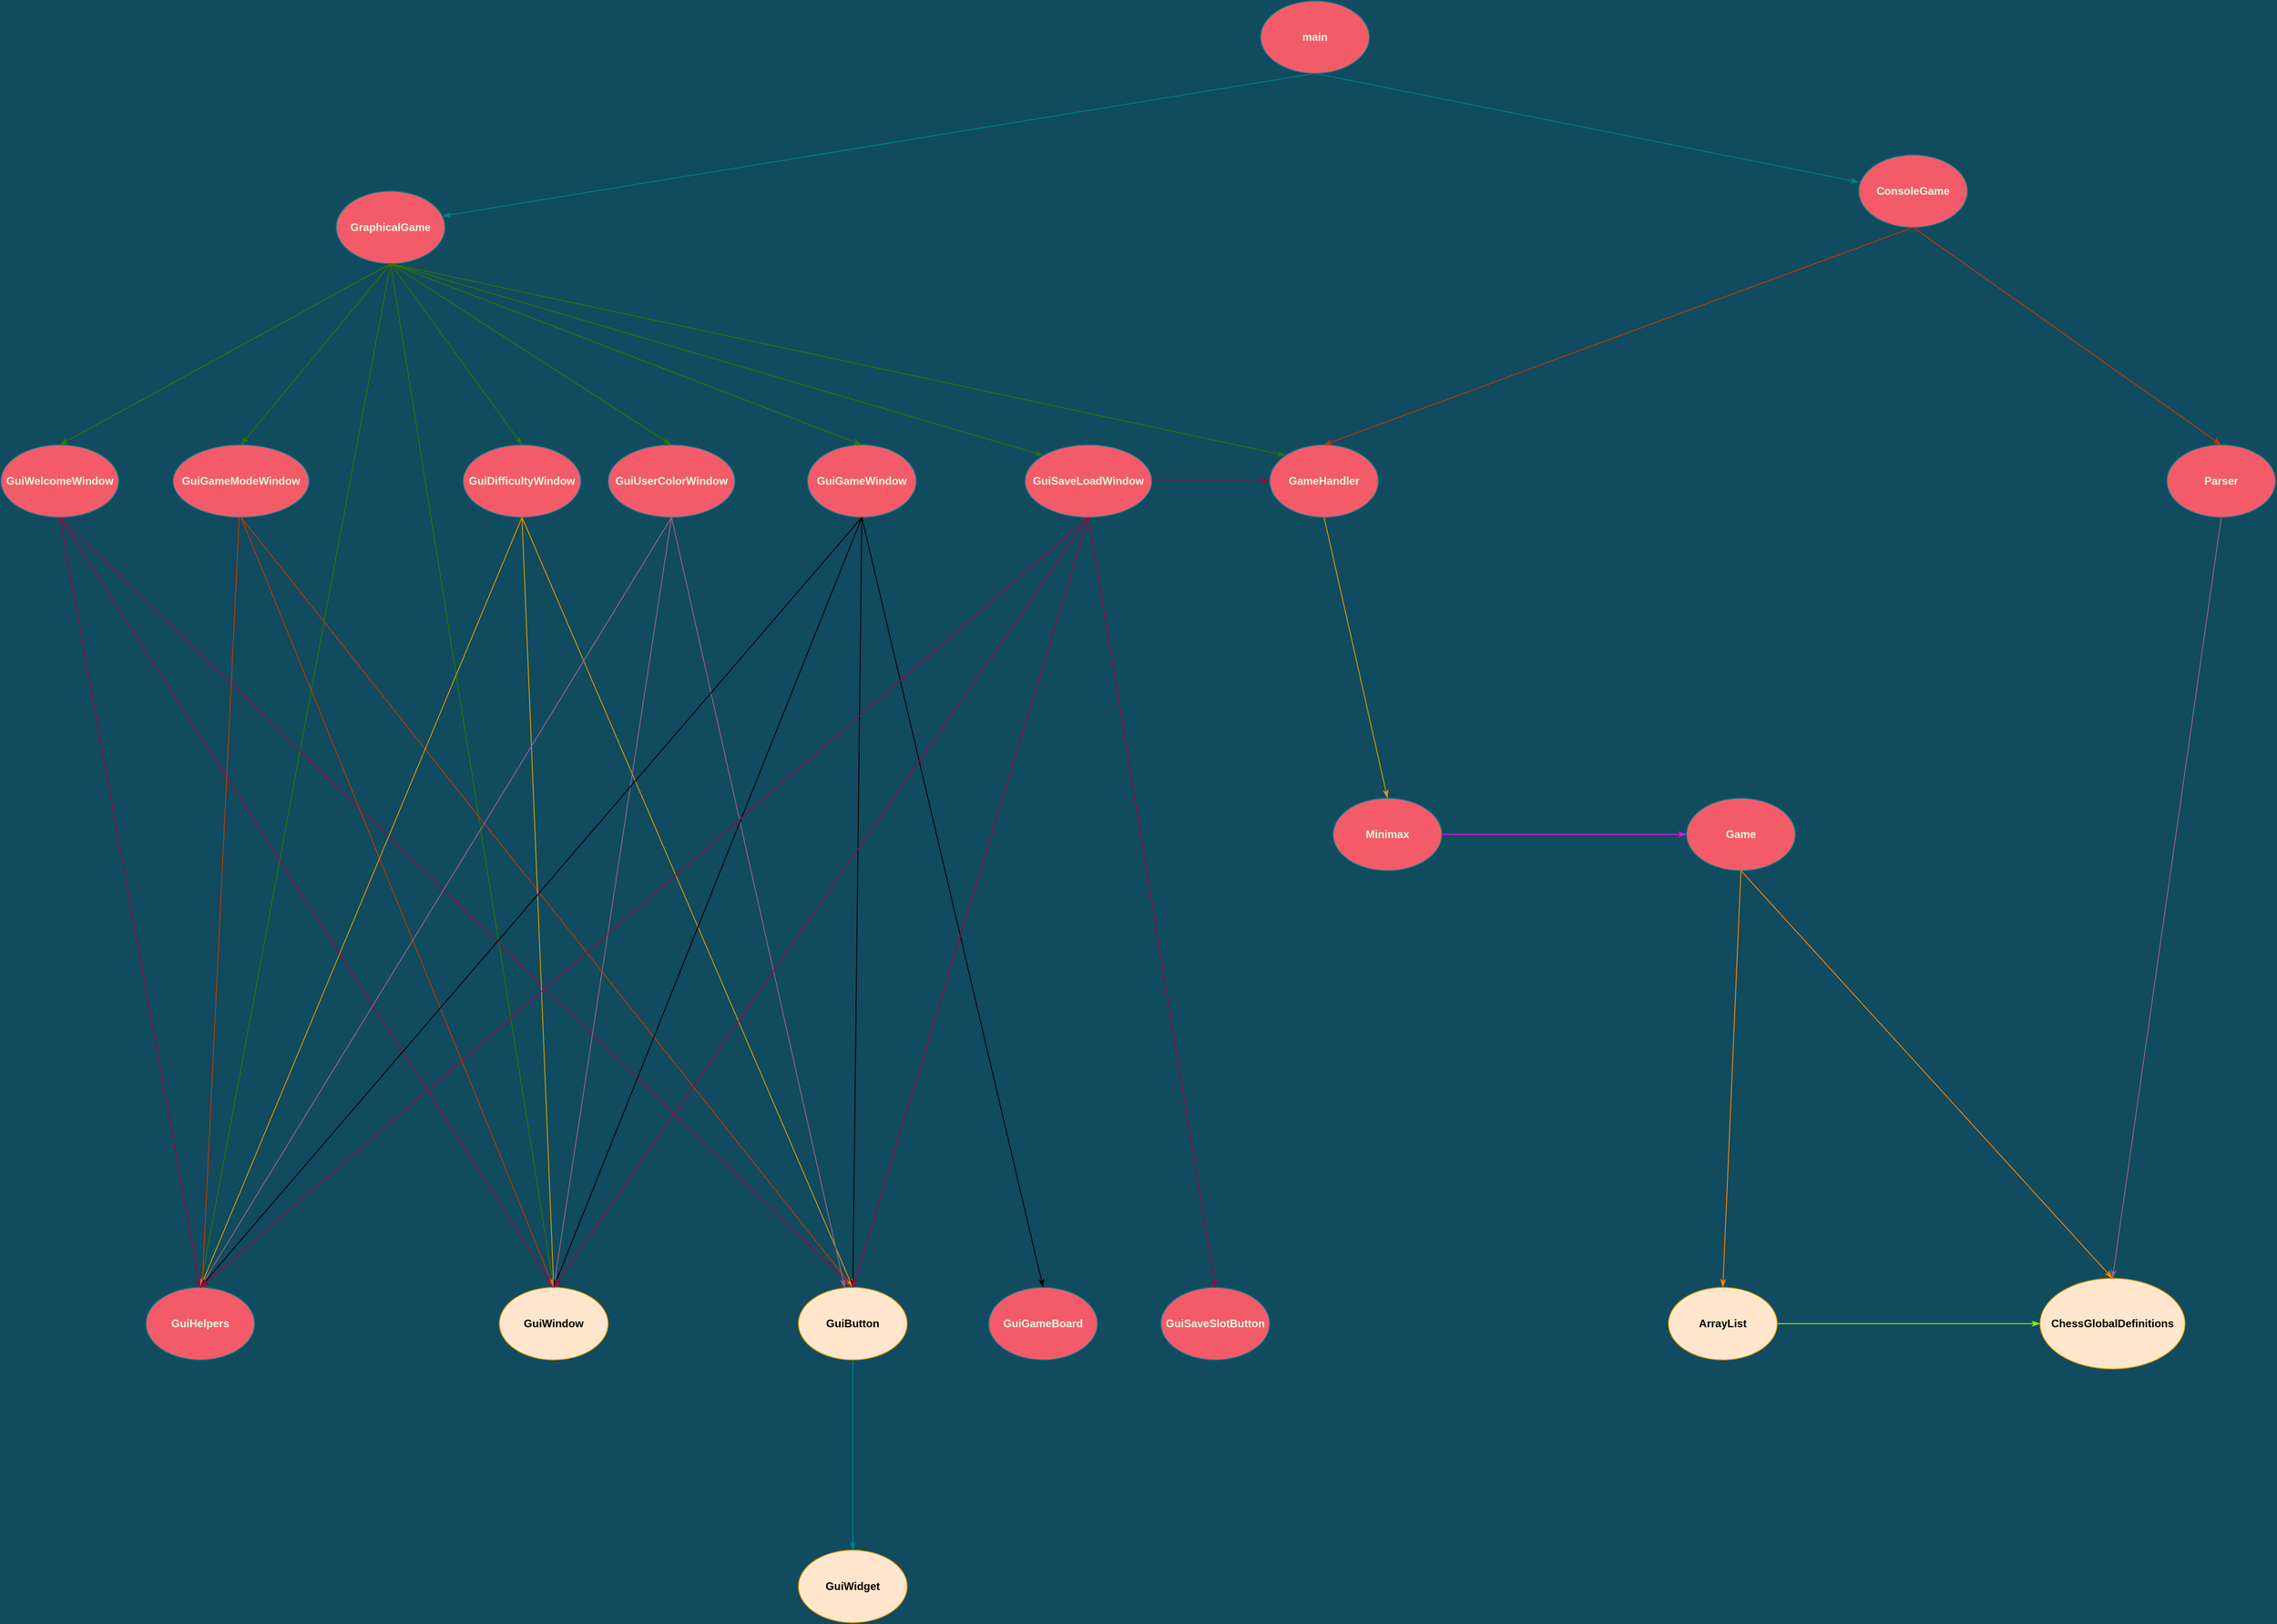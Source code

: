 <mxfile version="15.6.6" type="github">
  <diagram id="C5RBs43oDa-KdzZeNtuy" name="Page-1">
    <mxGraphModel dx="1422" dy="794" grid="1" gridSize="10" guides="1" tooltips="1" connect="1" arrows="1" fold="1" page="1" pageScale="1" pageWidth="3300" pageHeight="4681" background="#114B5F" math="0" shadow="0">
      <root>
        <mxCell id="WIyWlLk6GJQsqaUBKTNV-0" />
        <mxCell id="WIyWlLk6GJQsqaUBKTNV-1" parent="WIyWlLk6GJQsqaUBKTNV-0" />
        <mxCell id="X0Pu3LgBEjpvohQE28Oq-0" value="&lt;b&gt;main&lt;/b&gt;" style="ellipse;whiteSpace=wrap;html=1;fillColor=#F45B69;strokeColor=#028090;fontColor=#E4FDE1;sketch=0;shadow=0;direction=east;" parent="WIyWlLk6GJQsqaUBKTNV-1" vertex="1">
          <mxGeometry x="1620" y="1860" width="120" height="80" as="geometry" />
        </mxCell>
        <mxCell id="X0Pu3LgBEjpvohQE28Oq-2" value="&lt;b&gt;GraphicalGame&lt;/b&gt;" style="ellipse;whiteSpace=wrap;html=1;fillColor=#F45B69;strokeColor=#028090;fontColor=#E4FDE1;sketch=0;shadow=0;direction=east;" parent="WIyWlLk6GJQsqaUBKTNV-1" vertex="1">
          <mxGeometry x="600" y="2070" width="120" height="80" as="geometry" />
        </mxCell>
        <mxCell id="X0Pu3LgBEjpvohQE28Oq-3" value="&lt;b&gt;ConsoleGame&lt;/b&gt;" style="ellipse;whiteSpace=wrap;html=1;fillColor=#F45B69;strokeColor=#028090;fontColor=#E4FDE1;sketch=0;shadow=0;direction=east;" parent="WIyWlLk6GJQsqaUBKTNV-1" vertex="1">
          <mxGeometry x="2280" y="2030" width="120" height="80" as="geometry" />
        </mxCell>
        <mxCell id="X0Pu3LgBEjpvohQE28Oq-4" value="" style="endArrow=none;html=1;rounded=0;entryX=0.5;entryY=1;entryDx=0;entryDy=0;exitX=0;exitY=0.375;exitDx=0;exitDy=0;startArrow=classicThin;startFill=1;labelBackgroundColor=#114B5F;strokeColor=#028090;fontColor=#E4FDE1;sketch=0;shadow=0;exitPerimeter=0;" parent="WIyWlLk6GJQsqaUBKTNV-1" source="X0Pu3LgBEjpvohQE28Oq-3" target="X0Pu3LgBEjpvohQE28Oq-0" edge="1">
          <mxGeometry width="50" height="50" relative="1" as="geometry">
            <mxPoint x="1530" y="2010" as="sourcePoint" />
            <mxPoint x="1580" y="1960" as="targetPoint" />
          </mxGeometry>
        </mxCell>
        <mxCell id="X0Pu3LgBEjpvohQE28Oq-6" value="" style="endArrow=none;html=1;exitX=0.98;exitY=0.343;exitDx=0;exitDy=0;entryX=0.5;entryY=1;entryDx=0;entryDy=0;strokeColor=#028090;rounded=0;startArrow=classicThin;startFill=1;labelBackgroundColor=#114B5F;fontColor=#E4FDE1;sketch=0;shadow=0;exitPerimeter=0;targetPerimeterSpacing=0;" parent="WIyWlLk6GJQsqaUBKTNV-1" source="X0Pu3LgBEjpvohQE28Oq-2" target="X0Pu3LgBEjpvohQE28Oq-0" edge="1">
          <mxGeometry width="50" height="50" relative="1" as="geometry">
            <mxPoint x="1740" y="2020" as="sourcePoint" />
            <mxPoint x="1790" y="1970" as="targetPoint" />
          </mxGeometry>
        </mxCell>
        <mxCell id="X0Pu3LgBEjpvohQE28Oq-9" value="&lt;b&gt;GuiGameModeWindow&lt;/b&gt;" style="ellipse;whiteSpace=wrap;html=1;fillColor=#F45B69;strokeColor=#028090;fontColor=#E4FDE1;sketch=0;shadow=0;direction=east;" parent="WIyWlLk6GJQsqaUBKTNV-1" vertex="1">
          <mxGeometry x="420" y="2350" width="150" height="80" as="geometry" />
        </mxCell>
        <mxCell id="X0Pu3LgBEjpvohQE28Oq-10" value="&lt;b&gt;GuiWelcomeWindow&lt;/b&gt;" style="ellipse;whiteSpace=wrap;html=1;fillColor=#F45B69;strokeColor=#028090;fontColor=#E4FDE1;sketch=0;shadow=0;direction=east;" parent="WIyWlLk6GJQsqaUBKTNV-1" vertex="1">
          <mxGeometry x="230" y="2350" width="130" height="80" as="geometry" />
        </mxCell>
        <mxCell id="X0Pu3LgBEjpvohQE28Oq-11" value="&lt;b&gt;GuiWindow&lt;/b&gt;" style="ellipse;whiteSpace=wrap;html=1;fillColor=#ffe6cc;strokeColor=#d79b00;sketch=0;shadow=0;direction=east;fontColor=default;" parent="WIyWlLk6GJQsqaUBKTNV-1" vertex="1">
          <mxGeometry x="780" y="3280" width="120" height="80" as="geometry" />
        </mxCell>
        <mxCell id="X0Pu3LgBEjpvohQE28Oq-12" value="&lt;b&gt;GuiHelpers&lt;/b&gt;" style="ellipse;whiteSpace=wrap;html=1;fillColor=#F45B69;strokeColor=#028090;fontColor=#E4FDE1;flipH=0;flipV=1;sketch=0;shadow=0;direction=east;" parent="WIyWlLk6GJQsqaUBKTNV-1" vertex="1">
          <mxGeometry x="390" y="3280" width="120" height="80" as="geometry" />
        </mxCell>
        <mxCell id="X0Pu3LgBEjpvohQE28Oq-13" value="&lt;b&gt;GuiSaveLoadWindow&lt;/b&gt;" style="ellipse;whiteSpace=wrap;html=1;fillColor=#F45B69;strokeColor=#028090;fontColor=#E4FDE1;sketch=0;shadow=0;direction=east;" parent="WIyWlLk6GJQsqaUBKTNV-1" vertex="1">
          <mxGeometry x="1360" y="2350" width="140" height="80" as="geometry" />
        </mxCell>
        <mxCell id="X0Pu3LgBEjpvohQE28Oq-14" value="&lt;b&gt;GuiGameWindow&lt;/b&gt;" style="ellipse;whiteSpace=wrap;html=1;fillColor=#F45B69;strokeColor=#028090;fontColor=#E4FDE1;sketch=0;shadow=0;direction=east;" parent="WIyWlLk6GJQsqaUBKTNV-1" vertex="1">
          <mxGeometry x="1120" y="2350" width="120" height="80" as="geometry" />
        </mxCell>
        <mxCell id="X0Pu3LgBEjpvohQE28Oq-15" value="&lt;b&gt;GuiUserColorWindow&lt;/b&gt;" style="ellipse;whiteSpace=wrap;html=1;fillColor=#F45B69;strokeColor=#028090;fontColor=#E4FDE1;sketch=0;shadow=0;direction=east;" parent="WIyWlLk6GJQsqaUBKTNV-1" vertex="1">
          <mxGeometry x="900" y="2350" width="140" height="80" as="geometry" />
        </mxCell>
        <mxCell id="X0Pu3LgBEjpvohQE28Oq-16" value="&lt;b&gt;GuiDifficultyWindow&lt;/b&gt;" style="ellipse;whiteSpace=wrap;html=1;fillColor=#F45B69;strokeColor=#028090;fontColor=#E4FDE1;sketch=0;shadow=0;direction=east;" parent="WIyWlLk6GJQsqaUBKTNV-1" vertex="1">
          <mxGeometry x="740" y="2350" width="130" height="80" as="geometry" />
        </mxCell>
        <mxCell id="X0Pu3LgBEjpvohQE28Oq-17" value="" style="endArrow=classicThin;html=1;rounded=0;exitX=0.5;exitY=1;exitDx=0;exitDy=0;entryX=0.5;entryY=0;entryDx=0;entryDy=0;startArrow=none;startFill=0;endFill=1;labelBackgroundColor=#114B5F;strokeColor=#2D7600;fontColor=#E4FDE1;fillColor=#60a917;sketch=0;shadow=0;" parent="WIyWlLk6GJQsqaUBKTNV-1" source="X0Pu3LgBEjpvohQE28Oq-2" target="X0Pu3LgBEjpvohQE28Oq-12" edge="1">
          <mxGeometry width="50" height="50" relative="1" as="geometry">
            <mxPoint x="558.784" y="2391.716" as="sourcePoint" />
            <mxPoint x="161.21" y="2320" as="targetPoint" />
          </mxGeometry>
        </mxCell>
        <mxCell id="X0Pu3LgBEjpvohQE28Oq-18" value="" style="endArrow=classicThin;html=1;rounded=0;exitX=0.5;exitY=1;exitDx=0;exitDy=0;entryX=0.5;entryY=0;entryDx=0;entryDy=0;endFill=1;labelBackgroundColor=#114B5F;strokeColor=#2D7600;fontColor=#E4FDE1;fillColor=#60a917;sketch=0;shadow=0;" parent="WIyWlLk6GJQsqaUBKTNV-1" source="X0Pu3LgBEjpvohQE28Oq-2" target="X0Pu3LgBEjpvohQE28Oq-11" edge="1">
          <mxGeometry width="50" height="50" relative="1" as="geometry">
            <mxPoint x="620" y="2140" as="sourcePoint" />
            <mxPoint x="170" y="2580" as="targetPoint" />
          </mxGeometry>
        </mxCell>
        <mxCell id="X0Pu3LgBEjpvohQE28Oq-19" value="" style="endArrow=classicThin;html=1;rounded=0;entryX=0.5;entryY=0;entryDx=0;entryDy=0;endFill=1;labelBackgroundColor=#114B5F;strokeColor=#2D7600;fontColor=#E4FDE1;fillColor=#60a917;sketch=0;shadow=0;exitX=0.5;exitY=0;exitDx=0;exitDy=0;" parent="WIyWlLk6GJQsqaUBKTNV-1" target="X0Pu3LgBEjpvohQE28Oq-10" edge="1">
          <mxGeometry width="50" height="50" relative="1" as="geometry">
            <mxPoint x="660" y="2150" as="sourcePoint" />
            <mxPoint x="470" y="2580" as="targetPoint" />
          </mxGeometry>
        </mxCell>
        <mxCell id="X0Pu3LgBEjpvohQE28Oq-20" value="" style="endArrow=classicThin;html=1;rounded=0;exitX=0.5;exitY=1;exitDx=0;exitDy=0;entryX=0.5;entryY=0;entryDx=0;entryDy=0;endFill=1;labelBackgroundColor=#114B5F;strokeColor=#2D7600;fontColor=#E4FDE1;fillColor=#60a917;sketch=0;shadow=0;" parent="WIyWlLk6GJQsqaUBKTNV-1" source="X0Pu3LgBEjpvohQE28Oq-2" target="X0Pu3LgBEjpvohQE28Oq-9" edge="1">
          <mxGeometry width="50" height="50" relative="1" as="geometry">
            <mxPoint x="850" y="2120" as="sourcePoint" />
            <mxPoint x="750" y="2530" as="targetPoint" />
          </mxGeometry>
        </mxCell>
        <mxCell id="X0Pu3LgBEjpvohQE28Oq-21" value="" style="endArrow=classicThin;html=1;rounded=0;exitX=0.5;exitY=1;exitDx=0;exitDy=0;entryX=0.5;entryY=0;entryDx=0;entryDy=0;endFill=1;labelBackgroundColor=#114B5F;strokeColor=#2D7600;fontColor=#E4FDE1;fillColor=#60a917;sketch=0;shadow=0;" parent="WIyWlLk6GJQsqaUBKTNV-1" source="X0Pu3LgBEjpvohQE28Oq-2" target="X0Pu3LgBEjpvohQE28Oq-16" edge="1">
          <mxGeometry width="50" height="50" relative="1" as="geometry">
            <mxPoint x="799.996" y="2138.284" as="sourcePoint" />
            <mxPoint x="837.57" y="2550" as="targetPoint" />
          </mxGeometry>
        </mxCell>
        <mxCell id="X0Pu3LgBEjpvohQE28Oq-22" value="" style="endArrow=classicThin;html=1;rounded=0;exitX=0.5;exitY=1;exitDx=0;exitDy=0;entryX=0.5;entryY=0;entryDx=0;entryDy=0;endFill=1;labelBackgroundColor=#114B5F;strokeColor=#2D7600;fontColor=#E4FDE1;fillColor=#60a917;sketch=0;shadow=0;" parent="WIyWlLk6GJQsqaUBKTNV-1" source="X0Pu3LgBEjpvohQE28Oq-2" target="X0Pu3LgBEjpvohQE28Oq-15" edge="1">
          <mxGeometry width="50" height="50" relative="1" as="geometry">
            <mxPoint x="850" y="2100" as="sourcePoint" />
            <mxPoint x="1050.0" y="2540" as="targetPoint" />
          </mxGeometry>
        </mxCell>
        <mxCell id="X0Pu3LgBEjpvohQE28Oq-24" value="&lt;b&gt;GameHandler&lt;/b&gt;" style="ellipse;whiteSpace=wrap;html=1;fillColor=#F45B69;strokeColor=#028090;fontColor=#E4FDE1;sketch=0;shadow=0;direction=east;" parent="WIyWlLk6GJQsqaUBKTNV-1" vertex="1">
          <mxGeometry x="1630" y="2350" width="120" height="80" as="geometry" />
        </mxCell>
        <mxCell id="X0Pu3LgBEjpvohQE28Oq-25" value="" style="endArrow=classicThin;html=1;rounded=0;exitX=0.5;exitY=1;exitDx=0;exitDy=0;entryX=0.5;entryY=0;entryDx=0;entryDy=0;endFill=1;labelBackgroundColor=#114B5F;strokeColor=#2D7600;fontColor=#E4FDE1;fillColor=#60a917;sketch=0;shadow=0;" parent="WIyWlLk6GJQsqaUBKTNV-1" source="X0Pu3LgBEjpvohQE28Oq-2" target="X0Pu3LgBEjpvohQE28Oq-14" edge="1">
          <mxGeometry width="50" height="50" relative="1" as="geometry">
            <mxPoint x="830" y="2080" as="sourcePoint" />
            <mxPoint x="1210" y="2520" as="targetPoint" />
          </mxGeometry>
        </mxCell>
        <mxCell id="X0Pu3LgBEjpvohQE28Oq-26" value="" style="endArrow=classicThin;html=1;rounded=0;exitX=0.5;exitY=1;exitDx=0;exitDy=0;entryX=0;entryY=0;entryDx=0;entryDy=0;endFill=1;labelBackgroundColor=#114B5F;strokeColor=#2D7600;fontColor=#E4FDE1;fillColor=#60a917;sketch=0;shadow=0;" parent="WIyWlLk6GJQsqaUBKTNV-1" source="X0Pu3LgBEjpvohQE28Oq-2" target="X0Pu3LgBEjpvohQE28Oq-13" edge="1">
          <mxGeometry width="50" height="50" relative="1" as="geometry">
            <mxPoint x="960" y="2070" as="sourcePoint" />
            <mxPoint x="1340" y="2510" as="targetPoint" />
          </mxGeometry>
        </mxCell>
        <mxCell id="X0Pu3LgBEjpvohQE28Oq-27" value="" style="endArrow=classicThin;html=1;rounded=0;exitX=0.5;exitY=1;exitDx=0;exitDy=0;entryX=0;entryY=0;entryDx=0;entryDy=0;endFill=1;labelBackgroundColor=#114B5F;strokeColor=#2D7600;fontColor=#E4FDE1;fillColor=#60a917;sketch=0;shadow=0;" parent="WIyWlLk6GJQsqaUBKTNV-1" source="X0Pu3LgBEjpvohQE28Oq-2" target="X0Pu3LgBEjpvohQE28Oq-24" edge="1">
          <mxGeometry width="50" height="50" relative="1" as="geometry">
            <mxPoint x="1170" y="1990" as="sourcePoint" />
            <mxPoint x="1550" y="2430" as="targetPoint" />
          </mxGeometry>
        </mxCell>
        <mxCell id="X0Pu3LgBEjpvohQE28Oq-31" value="" style="endArrow=classicThin;html=1;rounded=0;exitX=0.5;exitY=1;exitDx=0;exitDy=0;entryX=0.5;entryY=0;entryDx=0;entryDy=0;endFill=1;labelBackgroundColor=#114B5F;strokeColor=#A50040;fontColor=#E4FDE1;fillColor=#d80073;sketch=0;shadow=0;" parent="WIyWlLk6GJQsqaUBKTNV-1" source="X0Pu3LgBEjpvohQE28Oq-10" target="X0Pu3LgBEjpvohQE28Oq-11" edge="1">
          <mxGeometry width="50" height="50" relative="1" as="geometry">
            <mxPoint x="635" y="2270" as="sourcePoint" />
            <mxPoint x="300" y="2360" as="targetPoint" />
          </mxGeometry>
        </mxCell>
        <mxCell id="X0Pu3LgBEjpvohQE28Oq-32" value="" style="endArrow=classicThin;html=1;rounded=0;exitX=0.5;exitY=1;exitDx=0;exitDy=0;endFill=1;labelBackgroundColor=#114B5F;strokeColor=#A50040;fontColor=#E4FDE1;fillColor=#d80073;entryX=0.5;entryY=0;entryDx=0;entryDy=0;sketch=0;shadow=0;" parent="WIyWlLk6GJQsqaUBKTNV-1" source="X0Pu3LgBEjpvohQE28Oq-10" target="X0Pu3LgBEjpvohQE28Oq-12" edge="1">
          <mxGeometry width="50" height="50" relative="1" as="geometry">
            <mxPoint x="425" y="2330" as="sourcePoint" />
            <mxPoint x="410" y="3150" as="targetPoint" />
          </mxGeometry>
        </mxCell>
        <mxCell id="X0Pu3LgBEjpvohQE28Oq-33" value="&lt;b&gt;GuiButton&lt;/b&gt;" style="ellipse;whiteSpace=wrap;html=1;fillColor=#ffe6cc;strokeColor=#d79b00;sketch=0;shadow=0;direction=east;fontColor=default;" parent="WIyWlLk6GJQsqaUBKTNV-1" vertex="1">
          <mxGeometry x="1110" y="3280" width="120" height="80" as="geometry" />
        </mxCell>
        <mxCell id="X0Pu3LgBEjpvohQE28Oq-34" value="" style="endArrow=classicThin;html=1;rounded=0;exitX=0.5;exitY=1;exitDx=0;exitDy=0;entryX=0.5;entryY=0;entryDx=0;entryDy=0;endFill=1;labelBackgroundColor=#114B5F;strokeColor=#A50040;fontColor=#E4FDE1;fillColor=#d80073;sketch=0;shadow=0;" parent="WIyWlLk6GJQsqaUBKTNV-1" source="X0Pu3LgBEjpvohQE28Oq-10" target="X0Pu3LgBEjpvohQE28Oq-33" edge="1">
          <mxGeometry width="50" height="50" relative="1" as="geometry">
            <mxPoint x="184" y="2258.28" as="sourcePoint" />
            <mxPoint x="216.574" y="2549.996" as="targetPoint" />
          </mxGeometry>
        </mxCell>
        <mxCell id="X0Pu3LgBEjpvohQE28Oq-35" value="&lt;b&gt;GuiWidget&lt;/b&gt;" style="ellipse;whiteSpace=wrap;html=1;fillColor=#ffe6cc;strokeColor=#d79b00;sketch=0;shadow=0;direction=east;fontColor=default;" parent="WIyWlLk6GJQsqaUBKTNV-1" vertex="1">
          <mxGeometry x="1110" y="3570" width="120" height="80" as="geometry" />
        </mxCell>
        <mxCell id="X0Pu3LgBEjpvohQE28Oq-36" value="" style="endArrow=classicThin;html=1;rounded=0;endFill=1;entryX=0.5;entryY=0;entryDx=0;entryDy=0;labelBackgroundColor=#114B5F;strokeColor=#028090;fontColor=#E4FDE1;exitX=0.5;exitY=1;exitDx=0;exitDy=0;sketch=0;shadow=0;" parent="WIyWlLk6GJQsqaUBKTNV-1" source="X0Pu3LgBEjpvohQE28Oq-33" target="X0Pu3LgBEjpvohQE28Oq-35" edge="1">
          <mxGeometry width="50" height="50" relative="1" as="geometry">
            <mxPoint x="1070" y="3060" as="sourcePoint" />
            <mxPoint x="260" y="2940" as="targetPoint" />
          </mxGeometry>
        </mxCell>
        <mxCell id="X0Pu3LgBEjpvohQE28Oq-37" value="" style="endArrow=classicThin;html=1;rounded=0;exitX=0.5;exitY=1;exitDx=0;exitDy=0;entryX=0.5;entryY=0;entryDx=0;entryDy=0;endFill=1;labelBackgroundColor=#114B5F;strokeColor=#C73500;fontColor=#E4FDE1;fillColor=#fa6800;sketch=0;shadow=0;" parent="WIyWlLk6GJQsqaUBKTNV-1" source="X0Pu3LgBEjpvohQE28Oq-9" target="X0Pu3LgBEjpvohQE28Oq-33" edge="1">
          <mxGeometry width="50" height="50" relative="1" as="geometry">
            <mxPoint x="320.858" y="2278.348" as="sourcePoint" />
            <mxPoint x="597.574" y="2851.716" as="targetPoint" />
          </mxGeometry>
        </mxCell>
        <mxCell id="X0Pu3LgBEjpvohQE28Oq-38" value="" style="endArrow=classicThin;html=1;rounded=0;endFill=1;labelBackgroundColor=#114B5F;strokeColor=#C73500;fontColor=#E4FDE1;fillColor=#fa6800;sketch=0;shadow=0;" parent="WIyWlLk6GJQsqaUBKTNV-1" source="X0Pu3LgBEjpvohQE28Oq-9" target="X0Pu3LgBEjpvohQE28Oq-12" edge="1">
          <mxGeometry width="50" height="50" relative="1" as="geometry">
            <mxPoint x="489.852" y="2320.001" as="sourcePoint" />
            <mxPoint x="239.996" y="2613.266" as="targetPoint" />
          </mxGeometry>
        </mxCell>
        <mxCell id="X0Pu3LgBEjpvohQE28Oq-39" value="" style="endArrow=classicThin;html=1;rounded=0;exitX=0.5;exitY=1;exitDx=0;exitDy=0;entryX=0.5;entryY=0;entryDx=0;entryDy=0;endFill=1;labelBackgroundColor=#114B5F;strokeColor=#C73500;fontColor=#E4FDE1;fillColor=#fa6800;sketch=0;shadow=0;" parent="WIyWlLk6GJQsqaUBKTNV-1" source="X0Pu3LgBEjpvohQE28Oq-9" target="X0Pu3LgBEjpvohQE28Oq-11" edge="1">
          <mxGeometry width="50" height="50" relative="1" as="geometry">
            <mxPoint x="599.852" y="2290.001" as="sourcePoint" />
            <mxPoint x="349.996" y="2583.266" as="targetPoint" />
          </mxGeometry>
        </mxCell>
        <mxCell id="X0Pu3LgBEjpvohQE28Oq-40" value="" style="endArrow=classicThin;html=1;rounded=0;exitX=0.5;exitY=1;exitDx=0;exitDy=0;entryX=0.5;entryY=0;entryDx=0;entryDy=0;endFill=1;labelBackgroundColor=#114B5F;strokeColor=#d79b00;fontColor=#E4FDE1;fillColor=#ffcd28;gradientColor=#ffa500;sketch=0;shadow=0;" parent="WIyWlLk6GJQsqaUBKTNV-1" source="X0Pu3LgBEjpvohQE28Oq-16" target="X0Pu3LgBEjpvohQE28Oq-33" edge="1">
          <mxGeometry width="50" height="50" relative="1" as="geometry">
            <mxPoint x="810" y="2490" as="sourcePoint" />
            <mxPoint x="965" y="2930" as="targetPoint" />
          </mxGeometry>
        </mxCell>
        <mxCell id="X0Pu3LgBEjpvohQE28Oq-41" value="" style="endArrow=classicThin;html=1;rounded=0;exitX=0.5;exitY=1;exitDx=0;exitDy=0;entryX=0.5;entryY=0;entryDx=0;entryDy=0;endFill=1;labelBackgroundColor=#114B5F;strokeColor=#d79b00;fontColor=#E4FDE1;fillColor=#ffcd28;gradientColor=#ffa500;sketch=0;shadow=0;" parent="WIyWlLk6GJQsqaUBKTNV-1" source="X0Pu3LgBEjpvohQE28Oq-16" target="X0Pu3LgBEjpvohQE28Oq-12" edge="1">
          <mxGeometry width="50" height="50" relative="1" as="geometry">
            <mxPoint x="769.293" y="2428.44" as="sourcePoint" />
            <mxPoint x="202.426" y="2571.716" as="targetPoint" />
          </mxGeometry>
        </mxCell>
        <mxCell id="X0Pu3LgBEjpvohQE28Oq-42" value="" style="endArrow=classicThin;html=1;rounded=0;exitX=0.5;exitY=1;exitDx=0;exitDy=0;entryX=0.5;entryY=0;entryDx=0;entryDy=0;endFill=1;labelBackgroundColor=#114B5F;strokeColor=#d79b00;fontColor=#E4FDE1;fillColor=#ffcd28;gradientColor=#ffa500;sketch=0;shadow=0;" parent="WIyWlLk6GJQsqaUBKTNV-1" source="X0Pu3LgBEjpvohQE28Oq-16" target="X0Pu3LgBEjpvohQE28Oq-11" edge="1">
          <mxGeometry width="50" height="50" relative="1" as="geometry">
            <mxPoint x="798.433" y="2540.0" as="sourcePoint" />
            <mxPoint x="541.566" y="2963.276" as="targetPoint" />
          </mxGeometry>
        </mxCell>
        <mxCell id="X0Pu3LgBEjpvohQE28Oq-43" value="" style="endArrow=classicThin;html=1;rounded=0;endFill=1;labelBackgroundColor=#114B5F;strokeColor=#996185;fontColor=#E4FDE1;fillColor=#e6d0de;gradientColor=#d5739d;sketch=0;shadow=0;exitX=0.5;exitY=1;exitDx=0;exitDy=0;" parent="WIyWlLk6GJQsqaUBKTNV-1" source="X0Pu3LgBEjpvohQE28Oq-15" target="X0Pu3LgBEjpvohQE28Oq-33" edge="1">
          <mxGeometry width="50" height="50" relative="1" as="geometry">
            <mxPoint x="912.57" y="2450" as="sourcePoint" />
            <mxPoint x="839.996" y="2861.716" as="targetPoint" />
          </mxGeometry>
        </mxCell>
        <mxCell id="X0Pu3LgBEjpvohQE28Oq-44" value="" style="endArrow=classicThin;html=1;rounded=0;exitX=0.5;exitY=1;exitDx=0;exitDy=0;entryX=0.5;entryY=0;entryDx=0;entryDy=0;endFill=1;labelBackgroundColor=#114B5F;strokeColor=#996185;fontColor=#E4FDE1;fillColor=#e6d0de;gradientColor=#d5739d;sketch=0;shadow=0;" parent="WIyWlLk6GJQsqaUBKTNV-1" source="X0Pu3LgBEjpvohQE28Oq-15" target="X0Pu3LgBEjpvohQE28Oq-12" edge="1">
          <mxGeometry width="50" height="50" relative="1" as="geometry">
            <mxPoint x="1070.503" y="2570.004" as="sourcePoint" />
            <mxPoint x="360.0" y="2741.72" as="targetPoint" />
          </mxGeometry>
        </mxCell>
        <mxCell id="X0Pu3LgBEjpvohQE28Oq-45" value="" style="endArrow=classicThin;html=1;rounded=0;exitX=0.5;exitY=1;exitDx=0;exitDy=0;entryX=0.5;entryY=0;entryDx=0;entryDy=0;endFill=1;labelBackgroundColor=#114B5F;strokeColor=#996185;fontColor=#E4FDE1;fillColor=#e6d0de;gradientColor=#d5739d;sketch=0;shadow=0;" parent="WIyWlLk6GJQsqaUBKTNV-1" source="X0Pu3LgBEjpvohQE28Oq-15" target="X0Pu3LgBEjpvohQE28Oq-11" edge="1">
          <mxGeometry width="50" height="50" relative="1" as="geometry">
            <mxPoint x="1120.0" y="2560" as="sourcePoint" />
            <mxPoint x="670" y="3000" as="targetPoint" />
          </mxGeometry>
        </mxCell>
        <mxCell id="X0Pu3LgBEjpvohQE28Oq-50" value="&lt;b&gt;GuiGameBoard&lt;br&gt;&lt;/b&gt;" style="ellipse;whiteSpace=wrap;html=1;fillColor=#F45B69;strokeColor=#028090;fontColor=#E4FDE1;sketch=0;shadow=0;direction=east;" parent="WIyWlLk6GJQsqaUBKTNV-1" vertex="1">
          <mxGeometry x="1320" y="3280" width="120" height="80" as="geometry" />
        </mxCell>
        <mxCell id="X0Pu3LgBEjpvohQE28Oq-51" value="" style="endArrow=classicThin;html=1;rounded=0;exitX=0.5;exitY=1;exitDx=0;exitDy=0;endFill=1;labelBackgroundColor=#114B5F;fontColor=#E4FDE1;entryX=0.5;entryY=0;entryDx=0;entryDy=0;sketch=0;shadow=0;" parent="WIyWlLk6GJQsqaUBKTNV-1" source="X0Pu3LgBEjpvohQE28Oq-14" target="X0Pu3LgBEjpvohQE28Oq-33" edge="1">
          <mxGeometry width="50" height="50" relative="1" as="geometry">
            <mxPoint x="1050.0" y="2400" as="sourcePoint" />
            <mxPoint x="1130" y="3150" as="targetPoint" />
          </mxGeometry>
        </mxCell>
        <mxCell id="X0Pu3LgBEjpvohQE28Oq-53" value="" style="endArrow=classicThin;html=1;rounded=0;endFill=1;labelBackgroundColor=#114B5F;fontColor=#E4FDE1;entryX=0.5;entryY=0;entryDx=0;entryDy=0;exitX=0.5;exitY=1;exitDx=0;exitDy=0;sketch=0;shadow=0;" parent="WIyWlLk6GJQsqaUBKTNV-1" source="X0Pu3LgBEjpvohQE28Oq-14" target="X0Pu3LgBEjpvohQE28Oq-50" edge="1">
          <mxGeometry width="50" height="50" relative="1" as="geometry">
            <mxPoint x="1270" y="2440" as="sourcePoint" />
            <mxPoint x="1140.0" y="3160" as="targetPoint" />
          </mxGeometry>
        </mxCell>
        <mxCell id="X0Pu3LgBEjpvohQE28Oq-54" value="" style="endArrow=classicThin;html=1;rounded=0;endFill=1;labelBackgroundColor=#114B5F;fontColor=#E4FDE1;entryX=0.5;entryY=0;entryDx=0;entryDy=0;exitX=0.5;exitY=1;exitDx=0;exitDy=0;sketch=0;shadow=0;" parent="WIyWlLk6GJQsqaUBKTNV-1" source="X0Pu3LgBEjpvohQE28Oq-14" target="X0Pu3LgBEjpvohQE28Oq-11" edge="1">
          <mxGeometry width="50" height="50" relative="1" as="geometry">
            <mxPoint x="1240.0" y="2440" as="sourcePoint" />
            <mxPoint x="1410" y="3160" as="targetPoint" />
          </mxGeometry>
        </mxCell>
        <mxCell id="X0Pu3LgBEjpvohQE28Oq-55" value="" style="endArrow=classicThin;html=1;rounded=0;endFill=1;labelBackgroundColor=#114B5F;fontColor=#E4FDE1;exitX=0.5;exitY=1;exitDx=0;exitDy=0;entryX=0.5;entryY=0;entryDx=0;entryDy=0;sketch=0;shadow=0;" parent="WIyWlLk6GJQsqaUBKTNV-1" source="X0Pu3LgBEjpvohQE28Oq-14" target="X0Pu3LgBEjpvohQE28Oq-12" edge="1">
          <mxGeometry width="50" height="50" relative="1" as="geometry">
            <mxPoint x="1240.0" y="2440" as="sourcePoint" />
            <mxPoint x="410" y="3150" as="targetPoint" />
          </mxGeometry>
        </mxCell>
        <mxCell id="X0Pu3LgBEjpvohQE28Oq-56" value="&lt;b&gt;GuiSaveSlotButton&lt;br&gt;&lt;/b&gt;" style="ellipse;whiteSpace=wrap;html=1;fillColor=#F45B69;strokeColor=#028090;fontColor=#E4FDE1;sketch=0;shadow=0;direction=east;" parent="WIyWlLk6GJQsqaUBKTNV-1" vertex="1">
          <mxGeometry x="1510" y="3280" width="120" height="80" as="geometry" />
        </mxCell>
        <mxCell id="X0Pu3LgBEjpvohQE28Oq-57" value="" style="endArrow=classicThin;html=1;rounded=0;endFill=1;labelBackgroundColor=#114B5F;fontColor=#E4FDE1;entryX=0.5;entryY=0;entryDx=0;entryDy=0;exitX=0.5;exitY=1;exitDx=0;exitDy=0;fillColor=#d80073;strokeColor=#A50040;sketch=0;shadow=0;" parent="WIyWlLk6GJQsqaUBKTNV-1" source="X0Pu3LgBEjpvohQE28Oq-13" target="X0Pu3LgBEjpvohQE28Oq-56" edge="1">
          <mxGeometry width="50" height="50" relative="1" as="geometry">
            <mxPoint x="1460.0" y="2440" as="sourcePoint" />
            <mxPoint x="1570.0" y="3160" as="targetPoint" />
          </mxGeometry>
        </mxCell>
        <mxCell id="X0Pu3LgBEjpvohQE28Oq-58" value="" style="endArrow=classicThin;html=1;rounded=0;endFill=1;labelBackgroundColor=#114B5F;fontColor=#E4FDE1;fillColor=#d80073;strokeColor=#A50040;entryX=0.5;entryY=0;entryDx=0;entryDy=0;exitX=0.5;exitY=1;exitDx=0;exitDy=0;sketch=0;shadow=0;" parent="WIyWlLk6GJQsqaUBKTNV-1" source="X0Pu3LgBEjpvohQE28Oq-13" target="X0Pu3LgBEjpvohQE28Oq-33" edge="1">
          <mxGeometry width="50" height="50" relative="1" as="geometry">
            <mxPoint x="1450" y="2440" as="sourcePoint" />
            <mxPoint x="1660" y="3100" as="targetPoint" />
          </mxGeometry>
        </mxCell>
        <mxCell id="X0Pu3LgBEjpvohQE28Oq-59" value="" style="endArrow=classicThin;html=1;rounded=0;endFill=1;labelBackgroundColor=#114B5F;fontColor=#E4FDE1;fillColor=#d80073;strokeColor=#A50040;exitX=0.5;exitY=1;exitDx=0;exitDy=0;entryX=0.5;entryY=0;entryDx=0;entryDy=0;sketch=0;shadow=0;" parent="WIyWlLk6GJQsqaUBKTNV-1" source="X0Pu3LgBEjpvohQE28Oq-13" target="X0Pu3LgBEjpvohQE28Oq-12" edge="1">
          <mxGeometry width="50" height="50" relative="1" as="geometry">
            <mxPoint x="1500" y="2450" as="sourcePoint" />
            <mxPoint x="640" y="3150" as="targetPoint" />
          </mxGeometry>
        </mxCell>
        <mxCell id="X0Pu3LgBEjpvohQE28Oq-60" value="" style="endArrow=classicThin;html=1;rounded=0;endFill=1;labelBackgroundColor=#114B5F;fontColor=#E4FDE1;fillColor=#d80073;strokeColor=#A50040;entryX=0.5;entryY=0;entryDx=0;entryDy=0;exitX=0.5;exitY=1;exitDx=0;exitDy=0;sketch=0;shadow=0;" parent="WIyWlLk6GJQsqaUBKTNV-1" source="X0Pu3LgBEjpvohQE28Oq-13" target="X0Pu3LgBEjpvohQE28Oq-11" edge="1">
          <mxGeometry width="50" height="50" relative="1" as="geometry">
            <mxPoint x="1460" y="2440" as="sourcePoint" />
            <mxPoint x="1140.0" y="3160" as="targetPoint" />
          </mxGeometry>
        </mxCell>
        <mxCell id="X0Pu3LgBEjpvohQE28Oq-61" value="" style="endArrow=classicThin;html=1;rounded=0;endFill=1;labelBackgroundColor=#114B5F;fontColor=#E4FDE1;fillColor=#d80073;strokeColor=#A50040;entryX=0;entryY=0.5;entryDx=0;entryDy=0;exitX=1;exitY=0.5;exitDx=0;exitDy=0;sketch=0;shadow=0;" parent="WIyWlLk6GJQsqaUBKTNV-1" source="X0Pu3LgBEjpvohQE28Oq-13" target="X0Pu3LgBEjpvohQE28Oq-24" edge="1">
          <mxGeometry width="50" height="50" relative="1" as="geometry">
            <mxPoint x="1680" y="2430" as="sourcePoint" />
            <mxPoint x="460" y="3290" as="targetPoint" />
          </mxGeometry>
        </mxCell>
        <mxCell id="X0Pu3LgBEjpvohQE28Oq-62" value="&lt;b&gt;Minimax&lt;/b&gt;" style="ellipse;whiteSpace=wrap;html=1;fillColor=#F45B69;strokeColor=#028090;fontColor=#E4FDE1;sketch=0;shadow=0;direction=east;" parent="WIyWlLk6GJQsqaUBKTNV-1" vertex="1">
          <mxGeometry x="1700" y="2740" width="120" height="80" as="geometry" />
        </mxCell>
        <mxCell id="X0Pu3LgBEjpvohQE28Oq-63" value="" style="endArrow=classicThin;html=1;rounded=0;exitX=0.5;exitY=1;exitDx=0;exitDy=0;entryX=0.5;entryY=0;entryDx=0;entryDy=0;endFill=1;labelBackgroundColor=#114B5F;strokeColor=#d79b00;fontColor=#E4FDE1;fillColor=#ffcd28;gradientColor=#ffa500;sketch=0;shadow=0;" parent="WIyWlLk6GJQsqaUBKTNV-1" source="X0Pu3LgBEjpvohQE28Oq-24" target="X0Pu3LgBEjpvohQE28Oq-62" edge="1">
          <mxGeometry width="50" height="50" relative="1" as="geometry">
            <mxPoint x="785" y="2440" as="sourcePoint" />
            <mxPoint x="1180" y="3290" as="targetPoint" />
          </mxGeometry>
        </mxCell>
        <mxCell id="X0Pu3LgBEjpvohQE28Oq-64" value="" style="endArrow=classicThin;html=1;rounded=0;exitX=0.5;exitY=1;exitDx=0;exitDy=0;entryX=0.5;entryY=0;entryDx=0;entryDy=0;endFill=1;labelBackgroundColor=#114B5F;strokeColor=#C73500;fontColor=#E4FDE1;fillColor=#fa6800;sketch=0;shadow=0;" parent="WIyWlLk6GJQsqaUBKTNV-1" source="X0Pu3LgBEjpvohQE28Oq-3" target="X0Pu3LgBEjpvohQE28Oq-24" edge="1">
          <mxGeometry width="50" height="50" relative="1" as="geometry">
            <mxPoint x="1760" y="2240" as="sourcePoint" />
            <mxPoint x="2435.0" y="3090" as="targetPoint" />
          </mxGeometry>
        </mxCell>
        <mxCell id="X0Pu3LgBEjpvohQE28Oq-65" value="&lt;b&gt;Parser&lt;/b&gt;" style="ellipse;whiteSpace=wrap;html=1;fillColor=#F45B69;strokeColor=#028090;fontColor=#E4FDE1;sketch=0;shadow=0;direction=east;" parent="WIyWlLk6GJQsqaUBKTNV-1" vertex="1">
          <mxGeometry x="2620" y="2350" width="120" height="80" as="geometry" />
        </mxCell>
        <mxCell id="X0Pu3LgBEjpvohQE28Oq-66" value="" style="endArrow=classicThin;html=1;rounded=0;entryX=0.5;entryY=0;entryDx=0;entryDy=0;endFill=1;labelBackgroundColor=#114B5F;strokeColor=#C73500;fontColor=#E4FDE1;fillColor=#fa6800;sketch=0;shadow=0;" parent="WIyWlLk6GJQsqaUBKTNV-1" target="X0Pu3LgBEjpvohQE28Oq-65" edge="1">
          <mxGeometry width="50" height="50" relative="1" as="geometry">
            <mxPoint x="2340" y="2110" as="sourcePoint" />
            <mxPoint x="1700" y="2360" as="targetPoint" />
          </mxGeometry>
        </mxCell>
        <mxCell id="X0Pu3LgBEjpvohQE28Oq-67" value="" style="endArrow=classicThin;html=1;rounded=0;endFill=1;labelBackgroundColor=#114B5F;strokeColor=#996185;fontColor=#E4FDE1;fillColor=#e6d0de;gradientColor=#d5739d;sketch=0;shadow=0;exitX=0.5;exitY=1;exitDx=0;exitDy=0;entryX=0.5;entryY=0;entryDx=0;entryDy=0;" parent="WIyWlLk6GJQsqaUBKTNV-1" source="X0Pu3LgBEjpvohQE28Oq-65" target="X0Pu3LgBEjpvohQE28Oq-68" edge="1">
          <mxGeometry width="50" height="50" relative="1" as="geometry">
            <mxPoint x="2110" y="2280" as="sourcePoint" />
            <mxPoint x="2301.105" y="3130.442" as="targetPoint" />
          </mxGeometry>
        </mxCell>
        <mxCell id="X0Pu3LgBEjpvohQE28Oq-68" value="&lt;b&gt;ChessGlobalDefinitions&lt;/b&gt;" style="ellipse;whiteSpace=wrap;html=1;fillColor=#ffe6cc;strokeColor=#d79b00;sketch=0;shadow=0;direction=east;fontColor=default;" parent="WIyWlLk6GJQsqaUBKTNV-1" vertex="1">
          <mxGeometry x="2480" y="3270" width="160" height="100" as="geometry" />
        </mxCell>
        <mxCell id="X0Pu3LgBEjpvohQE28Oq-69" value="&lt;b&gt;ArrayList&lt;br&gt;&lt;/b&gt;" style="ellipse;whiteSpace=wrap;html=1;fillColor=#ffe6cc;strokeColor=#d79b00;sketch=0;shadow=0;direction=east;fontColor=default;" parent="WIyWlLk6GJQsqaUBKTNV-1" vertex="1">
          <mxGeometry x="2070" y="3280" width="120" height="80" as="geometry" />
        </mxCell>
        <mxCell id="X0Pu3LgBEjpvohQE28Oq-70" value="" style="endArrow=classicThin;html=1;rounded=0;exitX=1;exitY=0.5;exitDx=0;exitDy=0;entryX=0;entryY=0.5;entryDx=0;entryDy=0;endFill=1;labelBackgroundColor=#114B5F;strokeColor=#80FF00;fontColor=#E4FDE1;fillColor=#f8cecc;sketch=0;shadow=0;gradientColor=#ea6b66;" parent="WIyWlLk6GJQsqaUBKTNV-1" source="X0Pu3LgBEjpvohQE28Oq-69" target="X0Pu3LgBEjpvohQE28Oq-68" edge="1">
          <mxGeometry width="50" height="50" relative="1" as="geometry">
            <mxPoint x="1860" y="2610" as="sourcePoint" />
            <mxPoint x="2535.0" y="3460" as="targetPoint" />
          </mxGeometry>
        </mxCell>
        <mxCell id="X0Pu3LgBEjpvohQE28Oq-71" value="&lt;b&gt;Game&lt;br&gt;&lt;/b&gt;" style="ellipse;whiteSpace=wrap;html=1;fillColor=#F45B69;strokeColor=#028090;fontColor=#E4FDE1;sketch=0;shadow=0;direction=east;" parent="WIyWlLk6GJQsqaUBKTNV-1" vertex="1">
          <mxGeometry x="2090" y="2740" width="120" height="80" as="geometry" />
        </mxCell>
        <mxCell id="X0Pu3LgBEjpvohQE28Oq-72" value="" style="endArrow=classicThin;html=1;rounded=0;endFill=1;labelBackgroundColor=#114B5F;strokeColor=#FF8000;fontColor=#E4FDE1;fillColor=#e6d0de;gradientColor=#d5739d;sketch=0;shadow=0;exitX=0.5;exitY=1;exitDx=0;exitDy=0;entryX=0.5;entryY=0;entryDx=0;entryDy=0;" parent="WIyWlLk6GJQsqaUBKTNV-1" source="X0Pu3LgBEjpvohQE28Oq-71" target="X0Pu3LgBEjpvohQE28Oq-69" edge="1">
          <mxGeometry width="50" height="50" relative="1" as="geometry">
            <mxPoint x="2340" y="2410" as="sourcePoint" />
            <mxPoint x="2220" y="3250" as="targetPoint" />
          </mxGeometry>
        </mxCell>
        <mxCell id="X0Pu3LgBEjpvohQE28Oq-73" value="" style="endArrow=classicThin;html=1;rounded=0;endFill=1;labelBackgroundColor=#114B5F;strokeColor=#FF8000;fontColor=#E4FDE1;fillColor=#e6d0de;gradientColor=#d5739d;sketch=0;shadow=0;exitX=0.5;exitY=1;exitDx=0;exitDy=0;entryX=0.5;entryY=0;entryDx=0;entryDy=0;" parent="WIyWlLk6GJQsqaUBKTNV-1" source="X0Pu3LgBEjpvohQE28Oq-71" target="X0Pu3LgBEjpvohQE28Oq-68" edge="1">
          <mxGeometry width="50" height="50" relative="1" as="geometry">
            <mxPoint x="2360" y="2440" as="sourcePoint" />
            <mxPoint x="2300" y="3290" as="targetPoint" />
          </mxGeometry>
        </mxCell>
        <mxCell id="X0Pu3LgBEjpvohQE28Oq-76" value="" style="endArrow=classicThin;html=1;rounded=0;endFill=1;labelBackgroundColor=#114B5F;strokeColor=#FF00FF;fontColor=#E4FDE1;fillColor=#e6d0de;gradientColor=#d5739d;sketch=0;shadow=0;exitX=1;exitY=0.5;exitDx=0;exitDy=0;entryX=0;entryY=0.5;entryDx=0;entryDy=0;" parent="WIyWlLk6GJQsqaUBKTNV-1" source="X0Pu3LgBEjpvohQE28Oq-62" target="X0Pu3LgBEjpvohQE28Oq-71" edge="1">
          <mxGeometry width="50" height="50" relative="1" as="geometry">
            <mxPoint x="1940" y="2820" as="sourcePoint" />
            <mxPoint x="1920" y="3280" as="targetPoint" />
          </mxGeometry>
        </mxCell>
      </root>
    </mxGraphModel>
  </diagram>
</mxfile>

